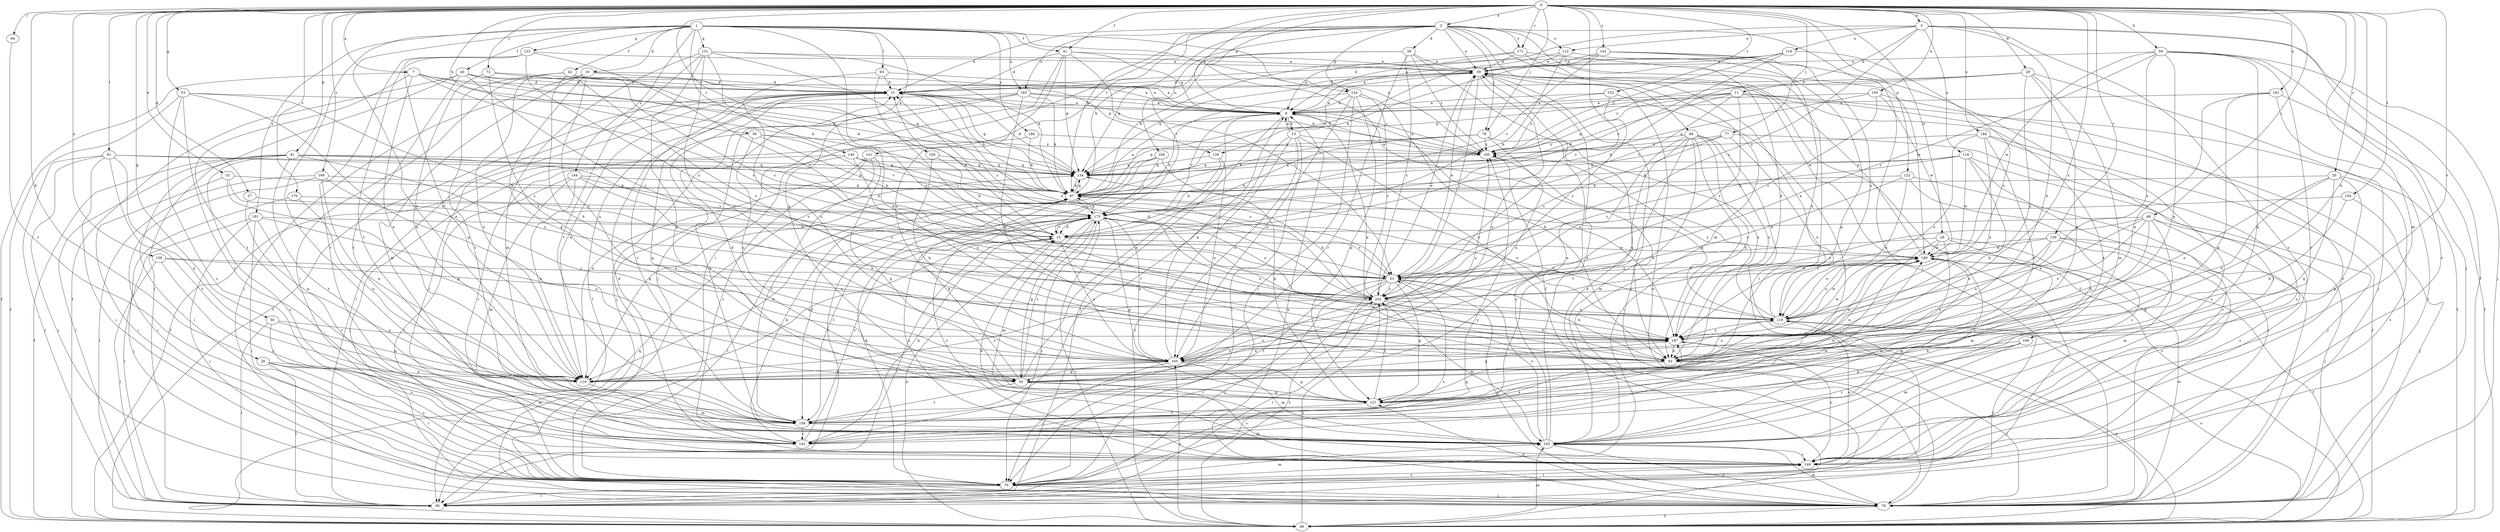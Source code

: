 strict digraph  {
0;
1;
2;
3;
7;
8;
10;
11;
13;
15;
20;
23;
26;
27;
28;
29;
30;
31;
33;
39;
41;
42;
43;
46;
50;
53;
55;
56;
59;
63;
64;
68;
70;
72;
77;
78;
79;
81;
87;
91;
93;
94;
95;
103;
105;
110;
112;
116;
118;
119;
122;
124;
126;
127;
131;
133;
134;
139;
140;
141;
142;
143;
144;
146;
149;
150;
152;
154;
158;
159;
161;
163;
164;
165;
166;
169;
170;
171;
173;
180;
184;
187;
191;
195;
202;
0 -> 2  [label=a];
0 -> 3  [label=a];
0 -> 7  [label=a];
0 -> 8  [label=a];
0 -> 20  [label=c];
0 -> 26  [label=d];
0 -> 27  [label=d];
0 -> 28  [label=d];
0 -> 29  [label=d];
0 -> 33  [label=e];
0 -> 41  [label=f];
0 -> 50  [label=g];
0 -> 53  [label=g];
0 -> 56  [label=h];
0 -> 59  [label=h];
0 -> 63  [label=h];
0 -> 64  [label=i];
0 -> 68  [label=i];
0 -> 72  [label=j];
0 -> 77  [label=j];
0 -> 78  [label=j];
0 -> 81  [label=k];
0 -> 87  [label=k];
0 -> 91  [label=l];
0 -> 103  [label=m];
0 -> 105  [label=n];
0 -> 122  [label=p];
0 -> 124  [label=p];
0 -> 139  [label=r];
0 -> 143  [label=s];
0 -> 150  [label=t];
0 -> 152  [label=t];
0 -> 154  [label=t];
0 -> 159  [label=u];
0 -> 161  [label=u];
0 -> 166  [label=v];
0 -> 169  [label=v];
0 -> 170  [label=v];
0 -> 171  [label=v];
0 -> 184  [label=x];
0 -> 187  [label=x];
0 -> 202  [label=z];
1 -> 10  [label=b];
1 -> 41  [label=f];
1 -> 42  [label=f];
1 -> 43  [label=f];
1 -> 55  [label=g];
1 -> 93  [label=l];
1 -> 110  [label=n];
1 -> 131  [label=q];
1 -> 133  [label=q];
1 -> 140  [label=r];
1 -> 144  [label=s];
1 -> 146  [label=s];
1 -> 158  [label=t];
1 -> 163  [label=u];
1 -> 180  [label=w];
1 -> 187  [label=x];
1 -> 191  [label=y];
1 -> 195  [label=y];
2 -> 30  [label=d];
2 -> 31  [label=d];
2 -> 39  [label=e];
2 -> 63  [label=h];
2 -> 70  [label=i];
2 -> 78  [label=j];
2 -> 79  [label=j];
2 -> 87  [label=k];
2 -> 94  [label=l];
2 -> 103  [label=m];
2 -> 112  [label=o];
2 -> 124  [label=p];
2 -> 141  [label=r];
2 -> 163  [label=u];
2 -> 164  [label=u];
2 -> 171  [label=v];
3 -> 8  [label=a];
3 -> 11  [label=b];
3 -> 23  [label=c];
3 -> 46  [label=f];
3 -> 63  [label=h];
3 -> 79  [label=j];
3 -> 112  [label=o];
3 -> 116  [label=o];
3 -> 118  [label=o];
3 -> 149  [label=s];
7 -> 23  [label=c];
7 -> 31  [label=d];
7 -> 46  [label=f];
7 -> 87  [label=k];
7 -> 110  [label=n];
7 -> 134  [label=q];
7 -> 158  [label=t];
8 -> 13  [label=b];
8 -> 95  [label=l];
8 -> 173  [label=v];
8 -> 187  [label=x];
10 -> 31  [label=d];
10 -> 55  [label=g];
10 -> 70  [label=i];
10 -> 79  [label=j];
10 -> 103  [label=m];
10 -> 126  [label=p];
10 -> 165  [label=u];
11 -> 8  [label=a];
11 -> 46  [label=f];
11 -> 79  [label=j];
11 -> 87  [label=k];
11 -> 126  [label=p];
11 -> 134  [label=q];
11 -> 158  [label=t];
11 -> 173  [label=v];
11 -> 202  [label=z];
13 -> 8  [label=a];
13 -> 39  [label=e];
13 -> 46  [label=f];
13 -> 70  [label=i];
13 -> 158  [label=t];
13 -> 165  [label=u];
13 -> 187  [label=x];
13 -> 195  [label=y];
15 -> 31  [label=d];
15 -> 95  [label=l];
15 -> 110  [label=n];
15 -> 165  [label=u];
15 -> 173  [label=v];
15 -> 180  [label=w];
20 -> 55  [label=g];
20 -> 63  [label=h];
20 -> 87  [label=k];
20 -> 127  [label=p];
20 -> 149  [label=s];
20 -> 187  [label=x];
23 -> 39  [label=e];
23 -> 46  [label=f];
23 -> 63  [label=h];
23 -> 79  [label=j];
23 -> 95  [label=l];
23 -> 127  [label=p];
23 -> 158  [label=t];
23 -> 173  [label=v];
23 -> 180  [label=w];
23 -> 202  [label=z];
26 -> 70  [label=i];
26 -> 95  [label=l];
26 -> 103  [label=m];
26 -> 110  [label=n];
26 -> 149  [label=s];
27 -> 110  [label=n];
27 -> 173  [label=v];
28 -> 103  [label=m];
28 -> 110  [label=n];
28 -> 119  [label=o];
28 -> 158  [label=t];
28 -> 180  [label=w];
28 -> 202  [label=z];
29 -> 15  [label=b];
29 -> 31  [label=d];
29 -> 55  [label=g];
29 -> 79  [label=j];
29 -> 103  [label=m];
29 -> 187  [label=x];
29 -> 195  [label=y];
30 -> 39  [label=e];
30 -> 46  [label=f];
30 -> 134  [label=q];
30 -> 142  [label=r];
30 -> 173  [label=v];
30 -> 195  [label=y];
30 -> 202  [label=z];
31 -> 8  [label=a];
31 -> 39  [label=e];
31 -> 46  [label=f];
31 -> 70  [label=i];
31 -> 87  [label=k];
31 -> 95  [label=l];
31 -> 110  [label=n];
31 -> 134  [label=q];
31 -> 158  [label=t];
33 -> 15  [label=b];
33 -> 55  [label=g];
33 -> 70  [label=i];
33 -> 87  [label=k];
39 -> 31  [label=d];
39 -> 79  [label=j];
39 -> 110  [label=n];
39 -> 134  [label=q];
39 -> 180  [label=w];
39 -> 202  [label=z];
41 -> 8  [label=a];
41 -> 23  [label=c];
41 -> 31  [label=d];
41 -> 39  [label=e];
41 -> 79  [label=j];
41 -> 134  [label=q];
41 -> 165  [label=u];
42 -> 23  [label=c];
42 -> 31  [label=d];
42 -> 63  [label=h];
42 -> 110  [label=n];
42 -> 119  [label=o];
42 -> 134  [label=q];
42 -> 158  [label=t];
43 -> 8  [label=a];
43 -> 31  [label=d];
43 -> 46  [label=f];
43 -> 87  [label=k];
43 -> 95  [label=l];
43 -> 158  [label=t];
43 -> 202  [label=z];
46 -> 15  [label=b];
46 -> 103  [label=m];
46 -> 119  [label=o];
46 -> 134  [label=q];
46 -> 165  [label=u];
46 -> 173  [label=v];
46 -> 187  [label=x];
46 -> 202  [label=z];
50 -> 95  [label=l];
50 -> 110  [label=n];
50 -> 149  [label=s];
50 -> 187  [label=x];
53 -> 8  [label=a];
53 -> 46  [label=f];
53 -> 55  [label=g];
53 -> 142  [label=r];
53 -> 149  [label=s];
53 -> 202  [label=z];
55 -> 8  [label=a];
55 -> 87  [label=k];
55 -> 127  [label=p];
55 -> 149  [label=s];
55 -> 158  [label=t];
55 -> 173  [label=v];
55 -> 202  [label=z];
56 -> 15  [label=b];
56 -> 55  [label=g];
56 -> 165  [label=u];
56 -> 173  [label=v];
56 -> 195  [label=y];
59 -> 23  [label=c];
59 -> 39  [label=e];
59 -> 55  [label=g];
59 -> 79  [label=j];
59 -> 127  [label=p];
59 -> 142  [label=r];
59 -> 149  [label=s];
59 -> 180  [label=w];
59 -> 187  [label=x];
63 -> 8  [label=a];
63 -> 79  [label=j];
63 -> 119  [label=o];
63 -> 127  [label=p];
64 -> 142  [label=r];
68 -> 15  [label=b];
68 -> 63  [label=h];
68 -> 79  [label=j];
68 -> 119  [label=o];
68 -> 127  [label=p];
68 -> 149  [label=s];
68 -> 187  [label=x];
68 -> 202  [label=z];
70 -> 23  [label=c];
70 -> 79  [label=j];
70 -> 87  [label=k];
70 -> 95  [label=l];
70 -> 103  [label=m];
70 -> 149  [label=s];
70 -> 195  [label=y];
72 -> 8  [label=a];
72 -> 31  [label=d];
72 -> 110  [label=n];
72 -> 187  [label=x];
77 -> 23  [label=c];
77 -> 87  [label=k];
77 -> 149  [label=s];
77 -> 187  [label=x];
77 -> 195  [label=y];
78 -> 15  [label=b];
78 -> 87  [label=k];
78 -> 134  [label=q];
78 -> 165  [label=u];
78 -> 187  [label=x];
78 -> 195  [label=y];
79 -> 8  [label=a];
79 -> 39  [label=e];
79 -> 46  [label=f];
79 -> 103  [label=m];
79 -> 127  [label=p];
79 -> 180  [label=w];
81 -> 15  [label=b];
81 -> 23  [label=c];
81 -> 46  [label=f];
81 -> 70  [label=i];
81 -> 95  [label=l];
81 -> 134  [label=q];
81 -> 149  [label=s];
81 -> 158  [label=t];
81 -> 202  [label=z];
87 -> 8  [label=a];
87 -> 95  [label=l];
87 -> 119  [label=o];
87 -> 134  [label=q];
87 -> 158  [label=t];
87 -> 173  [label=v];
91 -> 70  [label=i];
91 -> 79  [label=j];
91 -> 87  [label=k];
91 -> 95  [label=l];
91 -> 110  [label=n];
91 -> 134  [label=q];
91 -> 158  [label=t];
93 -> 8  [label=a];
93 -> 31  [label=d];
93 -> 165  [label=u];
93 -> 187  [label=x];
94 -> 46  [label=f];
94 -> 63  [label=h];
94 -> 70  [label=i];
94 -> 103  [label=m];
94 -> 110  [label=n];
94 -> 158  [label=t];
94 -> 165  [label=u];
94 -> 187  [label=x];
94 -> 195  [label=y];
95 -> 39  [label=e];
103 -> 23  [label=c];
103 -> 31  [label=d];
103 -> 39  [label=e];
103 -> 79  [label=j];
103 -> 149  [label=s];
103 -> 180  [label=w];
103 -> 195  [label=y];
105 -> 8  [label=a];
105 -> 23  [label=c];
105 -> 134  [label=q];
105 -> 149  [label=s];
105 -> 180  [label=w];
110 -> 103  [label=m];
110 -> 202  [label=z];
112 -> 15  [label=b];
112 -> 39  [label=e];
112 -> 87  [label=k];
112 -> 95  [label=l];
112 -> 127  [label=p];
116 -> 8  [label=a];
116 -> 31  [label=d];
116 -> 39  [label=e];
116 -> 119  [label=o];
116 -> 173  [label=v];
116 -> 195  [label=y];
118 -> 23  [label=c];
118 -> 63  [label=h];
118 -> 79  [label=j];
118 -> 87  [label=k];
118 -> 134  [label=q];
118 -> 149  [label=s];
118 -> 180  [label=w];
119 -> 39  [label=e];
119 -> 95  [label=l];
119 -> 134  [label=q];
119 -> 180  [label=w];
119 -> 187  [label=x];
119 -> 195  [label=y];
122 -> 70  [label=i];
122 -> 87  [label=k];
122 -> 119  [label=o];
122 -> 149  [label=s];
122 -> 202  [label=z];
124 -> 8  [label=a];
124 -> 15  [label=b];
124 -> 63  [label=h];
124 -> 70  [label=i];
124 -> 127  [label=p];
124 -> 165  [label=u];
124 -> 202  [label=z];
126 -> 15  [label=b];
126 -> 134  [label=q];
126 -> 165  [label=u];
127 -> 31  [label=d];
127 -> 158  [label=t];
127 -> 202  [label=z];
131 -> 39  [label=e];
131 -> 63  [label=h];
131 -> 87  [label=k];
131 -> 103  [label=m];
131 -> 127  [label=p];
131 -> 158  [label=t];
131 -> 165  [label=u];
131 -> 202  [label=z];
133 -> 23  [label=c];
133 -> 39  [label=e];
133 -> 110  [label=n];
133 -> 142  [label=r];
133 -> 158  [label=t];
133 -> 202  [label=z];
134 -> 31  [label=d];
134 -> 87  [label=k];
139 -> 79  [label=j];
139 -> 103  [label=m];
139 -> 119  [label=o];
139 -> 149  [label=s];
139 -> 180  [label=w];
139 -> 187  [label=x];
139 -> 202  [label=z];
140 -> 23  [label=c];
140 -> 79  [label=j];
140 -> 134  [label=q];
140 -> 142  [label=r];
140 -> 173  [label=v];
140 -> 187  [label=x];
141 -> 110  [label=n];
141 -> 127  [label=p];
141 -> 134  [label=q];
141 -> 142  [label=r];
141 -> 158  [label=t];
142 -> 15  [label=b];
142 -> 87  [label=k];
142 -> 173  [label=v];
142 -> 180  [label=w];
142 -> 187  [label=x];
143 -> 39  [label=e];
143 -> 63  [label=h];
143 -> 79  [label=j];
143 -> 87  [label=k];
143 -> 119  [label=o];
143 -> 173  [label=v];
144 -> 63  [label=h];
144 -> 70  [label=i];
144 -> 87  [label=k];
144 -> 103  [label=m];
144 -> 110  [label=n];
144 -> 202  [label=z];
146 -> 46  [label=f];
146 -> 87  [label=k];
146 -> 195  [label=y];
149 -> 15  [label=b];
149 -> 31  [label=d];
149 -> 70  [label=i];
149 -> 119  [label=o];
149 -> 173  [label=v];
150 -> 15  [label=b];
150 -> 63  [label=h];
150 -> 134  [label=q];
152 -> 8  [label=a];
152 -> 142  [label=r];
152 -> 195  [label=y];
152 -> 202  [label=z];
154 -> 63  [label=h];
154 -> 79  [label=j];
154 -> 173  [label=v];
158 -> 103  [label=m];
158 -> 142  [label=r];
158 -> 180  [label=w];
159 -> 23  [label=c];
159 -> 95  [label=l];
159 -> 119  [label=o];
159 -> 142  [label=r];
161 -> 8  [label=a];
161 -> 46  [label=f];
161 -> 95  [label=l];
161 -> 127  [label=p];
161 -> 165  [label=u];
163 -> 8  [label=a];
163 -> 63  [label=h];
163 -> 70  [label=i];
163 -> 79  [label=j];
163 -> 87  [label=k];
163 -> 95  [label=l];
163 -> 195  [label=y];
164 -> 95  [label=l];
164 -> 110  [label=n];
164 -> 127  [label=p];
164 -> 134  [label=q];
164 -> 173  [label=v];
165 -> 8  [label=a];
165 -> 55  [label=g];
165 -> 70  [label=i];
165 -> 103  [label=m];
165 -> 110  [label=n];
165 -> 127  [label=p];
165 -> 187  [label=x];
165 -> 195  [label=y];
166 -> 55  [label=g];
166 -> 70  [label=i];
166 -> 87  [label=k];
166 -> 95  [label=l];
166 -> 110  [label=n];
169 -> 63  [label=h];
169 -> 103  [label=m];
169 -> 127  [label=p];
169 -> 142  [label=r];
170 -> 79  [label=j];
170 -> 110  [label=n];
170 -> 173  [label=v];
171 -> 8  [label=a];
171 -> 39  [label=e];
171 -> 46  [label=f];
171 -> 87  [label=k];
171 -> 180  [label=w];
173 -> 15  [label=b];
173 -> 55  [label=g];
173 -> 70  [label=i];
173 -> 87  [label=k];
173 -> 103  [label=m];
173 -> 110  [label=n];
173 -> 119  [label=o];
173 -> 127  [label=p];
173 -> 149  [label=s];
173 -> 158  [label=t];
173 -> 165  [label=u];
173 -> 187  [label=x];
173 -> 202  [label=z];
180 -> 23  [label=c];
180 -> 39  [label=e];
180 -> 46  [label=f];
180 -> 70  [label=i];
180 -> 103  [label=m];
180 -> 110  [label=n];
180 -> 119  [label=o];
180 -> 165  [label=u];
184 -> 46  [label=f];
184 -> 110  [label=n];
184 -> 119  [label=o];
184 -> 149  [label=s];
184 -> 187  [label=x];
184 -> 195  [label=y];
187 -> 31  [label=d];
187 -> 55  [label=g];
187 -> 63  [label=h];
187 -> 149  [label=s];
187 -> 165  [label=u];
187 -> 180  [label=w];
191 -> 15  [label=b];
191 -> 70  [label=i];
191 -> 79  [label=j];
191 -> 95  [label=l];
191 -> 142  [label=r];
191 -> 165  [label=u];
195 -> 8  [label=a];
195 -> 31  [label=d];
195 -> 63  [label=h];
195 -> 134  [label=q];
202 -> 31  [label=d];
202 -> 39  [label=e];
202 -> 63  [label=h];
202 -> 70  [label=i];
202 -> 87  [label=k];
202 -> 95  [label=l];
202 -> 103  [label=m];
202 -> 119  [label=o];
}
